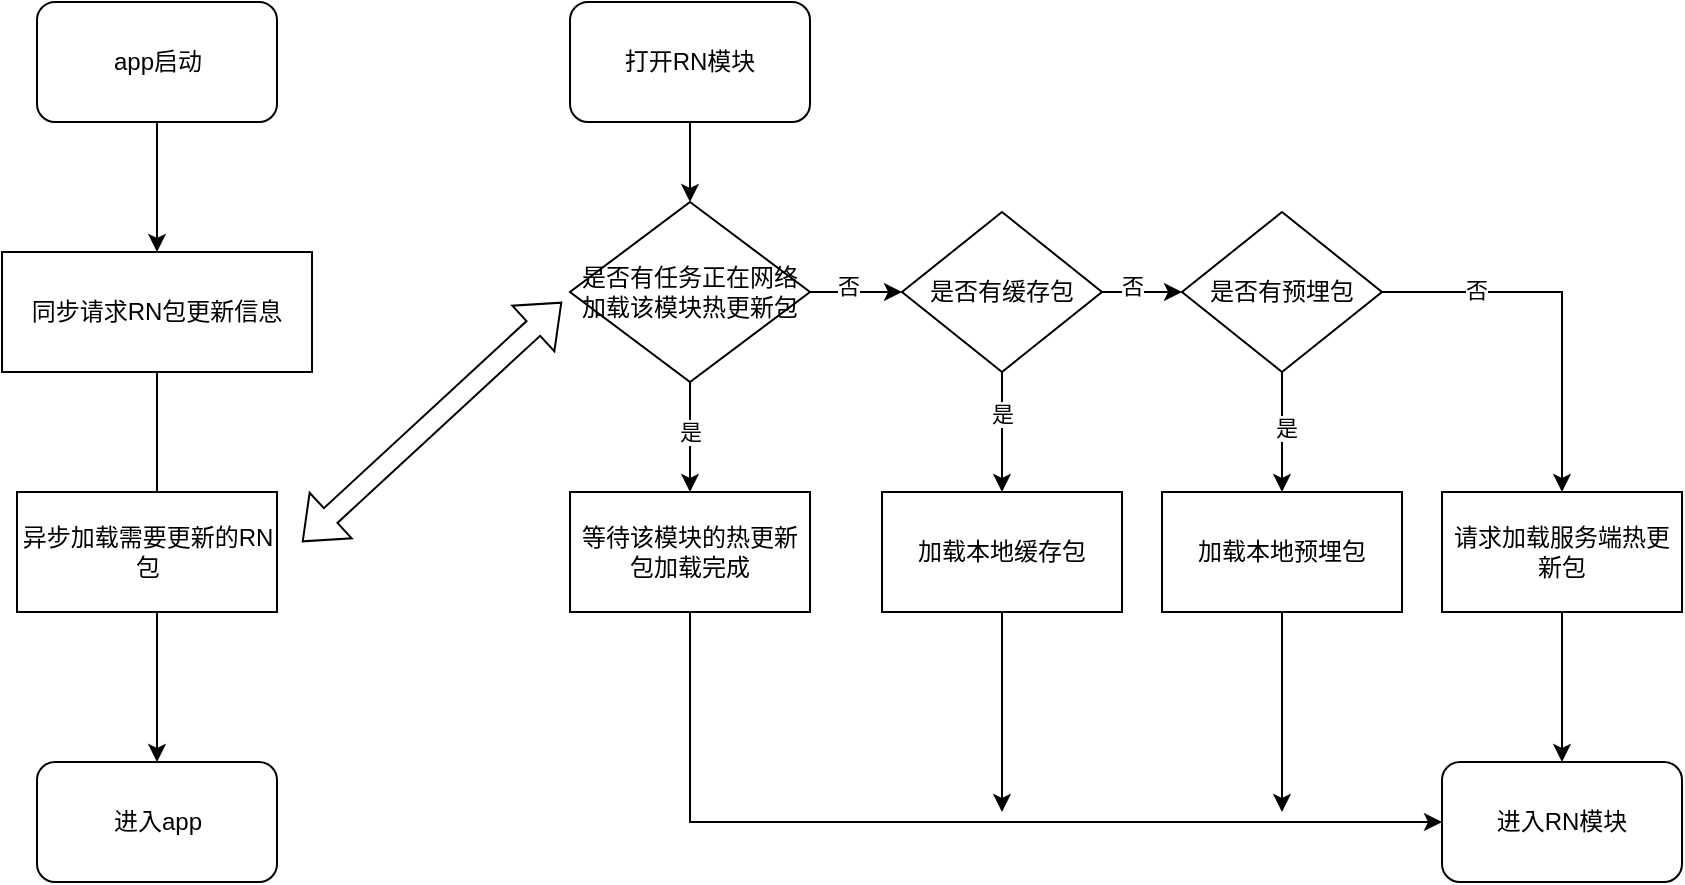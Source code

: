<mxfile version="21.6.8" type="github">
  <diagram name="第 1 页" id="Vy661sJiAOnthBhCv2N-">
    <mxGraphModel dx="1455" dy="566" grid="1" gridSize="10" guides="1" tooltips="1" connect="1" arrows="1" fold="1" page="1" pageScale="1" pageWidth="827" pageHeight="1169" math="0" shadow="0">
      <root>
        <mxCell id="0" />
        <mxCell id="1" parent="0" />
        <mxCell id="Jw7HBQucGOs5gaASZuuN-6" value="" style="edgeStyle=orthogonalEdgeStyle;rounded=0;orthogonalLoop=1;jettySize=auto;html=1;" parent="1" source="Jw7HBQucGOs5gaASZuuN-1" target="Jw7HBQucGOs5gaASZuuN-3" edge="1">
          <mxGeometry relative="1" as="geometry" />
        </mxCell>
        <mxCell id="Jw7HBQucGOs5gaASZuuN-1" value="app启动" style="rounded=1;whiteSpace=wrap;html=1;" parent="1" vertex="1">
          <mxGeometry x="117.5" y="70" width="120" height="60" as="geometry" />
        </mxCell>
        <mxCell id="Jw7HBQucGOs5gaASZuuN-9" style="edgeStyle=orthogonalEdgeStyle;rounded=0;orthogonalLoop=1;jettySize=auto;html=1;entryX=0.5;entryY=0;entryDx=0;entryDy=0;" parent="1" source="Jw7HBQucGOs5gaASZuuN-3" target="Jw7HBQucGOs5gaASZuuN-5" edge="1">
          <mxGeometry relative="1" as="geometry" />
        </mxCell>
        <mxCell id="Jw7HBQucGOs5gaASZuuN-3" value="同步请求RN包更新信息" style="rounded=0;whiteSpace=wrap;html=1;" parent="1" vertex="1">
          <mxGeometry x="100" y="195" width="155" height="60" as="geometry" />
        </mxCell>
        <mxCell id="Jw7HBQucGOs5gaASZuuN-4" value="异步加载需要更新的RN包" style="rounded=0;whiteSpace=wrap;html=1;" parent="1" vertex="1">
          <mxGeometry x="107.5" y="315" width="130" height="60" as="geometry" />
        </mxCell>
        <mxCell id="Jw7HBQucGOs5gaASZuuN-5" value="进入app" style="rounded=1;whiteSpace=wrap;html=1;" parent="1" vertex="1">
          <mxGeometry x="117.5" y="450" width="120" height="60" as="geometry" />
        </mxCell>
        <mxCell id="Jw7HBQucGOs5gaASZuuN-28" value="" style="edgeStyle=orthogonalEdgeStyle;rounded=0;orthogonalLoop=1;jettySize=auto;html=1;" parent="1" source="Jw7HBQucGOs5gaASZuuN-11" target="Jw7HBQucGOs5gaASZuuN-25" edge="1">
          <mxGeometry relative="1" as="geometry" />
        </mxCell>
        <mxCell id="Jw7HBQucGOs5gaASZuuN-11" value="打开RN模块" style="rounded=1;whiteSpace=wrap;html=1;" parent="1" vertex="1">
          <mxGeometry x="384" y="70" width="120" height="60" as="geometry" />
        </mxCell>
        <mxCell id="Jw7HBQucGOs5gaASZuuN-32" style="edgeStyle=orthogonalEdgeStyle;rounded=0;orthogonalLoop=1;jettySize=auto;html=1;entryX=0.5;entryY=0;entryDx=0;entryDy=0;" parent="1" source="Jw7HBQucGOs5gaASZuuN-25" target="Jw7HBQucGOs5gaASZuuN-29" edge="1">
          <mxGeometry relative="1" as="geometry" />
        </mxCell>
        <mxCell id="Jw7HBQucGOs5gaASZuuN-48" value="是" style="edgeLabel;html=1;align=center;verticalAlign=middle;resizable=0;points=[];" parent="Jw7HBQucGOs5gaASZuuN-32" vertex="1" connectable="0">
          <mxGeometry x="-0.109" relative="1" as="geometry">
            <mxPoint as="offset" />
          </mxGeometry>
        </mxCell>
        <mxCell id="Jw7HBQucGOs5gaASZuuN-35" value="" style="edgeStyle=orthogonalEdgeStyle;rounded=0;orthogonalLoop=1;jettySize=auto;html=1;" parent="1" source="Jw7HBQucGOs5gaASZuuN-25" target="Jw7HBQucGOs5gaASZuuN-33" edge="1">
          <mxGeometry relative="1" as="geometry" />
        </mxCell>
        <mxCell id="Jw7HBQucGOs5gaASZuuN-50" value="否" style="edgeLabel;html=1;align=center;verticalAlign=middle;resizable=0;points=[];" parent="Jw7HBQucGOs5gaASZuuN-35" vertex="1" connectable="0">
          <mxGeometry x="-0.185" y="3" relative="1" as="geometry">
            <mxPoint as="offset" />
          </mxGeometry>
        </mxCell>
        <mxCell id="Jw7HBQucGOs5gaASZuuN-25" value="是否有任务正在网络加载该模块热更新包" style="rhombus;whiteSpace=wrap;html=1;" parent="1" vertex="1">
          <mxGeometry x="384" y="170" width="120" height="90" as="geometry" />
        </mxCell>
        <mxCell id="Jw7HBQucGOs5gaASZuuN-60" style="edgeStyle=orthogonalEdgeStyle;rounded=0;orthogonalLoop=1;jettySize=auto;html=1;" parent="1" source="Jw7HBQucGOs5gaASZuuN-29" target="Jw7HBQucGOs5gaASZuuN-30" edge="1">
          <mxGeometry relative="1" as="geometry">
            <Array as="points">
              <mxPoint x="444" y="480" />
            </Array>
          </mxGeometry>
        </mxCell>
        <mxCell id="Jw7HBQucGOs5gaASZuuN-29" value="等待该模块的热更新包加载完成" style="rounded=0;whiteSpace=wrap;html=1;" parent="1" vertex="1">
          <mxGeometry x="384" y="315" width="120" height="60" as="geometry" />
        </mxCell>
        <mxCell id="Jw7HBQucGOs5gaASZuuN-30" value="进入RN模块" style="rounded=1;whiteSpace=wrap;html=1;" parent="1" vertex="1">
          <mxGeometry x="820" y="450" width="120" height="60" as="geometry" />
        </mxCell>
        <mxCell id="Jw7HBQucGOs5gaASZuuN-36" value="" style="edgeStyle=orthogonalEdgeStyle;rounded=0;orthogonalLoop=1;jettySize=auto;html=1;" parent="1" source="Jw7HBQucGOs5gaASZuuN-33" target="Jw7HBQucGOs5gaASZuuN-34" edge="1">
          <mxGeometry relative="1" as="geometry" />
        </mxCell>
        <mxCell id="Jw7HBQucGOs5gaASZuuN-51" value="否" style="edgeLabel;html=1;align=center;verticalAlign=middle;resizable=0;points=[];" parent="Jw7HBQucGOs5gaASZuuN-36" vertex="1" connectable="0">
          <mxGeometry x="-0.263" y="3" relative="1" as="geometry">
            <mxPoint as="offset" />
          </mxGeometry>
        </mxCell>
        <mxCell id="Jw7HBQucGOs5gaASZuuN-42" value="" style="edgeStyle=orthogonalEdgeStyle;rounded=0;orthogonalLoop=1;jettySize=auto;html=1;" parent="1" source="Jw7HBQucGOs5gaASZuuN-33" target="Jw7HBQucGOs5gaASZuuN-38" edge="1">
          <mxGeometry relative="1" as="geometry" />
        </mxCell>
        <mxCell id="Jw7HBQucGOs5gaASZuuN-54" value="是" style="edgeLabel;html=1;align=center;verticalAlign=middle;resizable=0;points=[];" parent="Jw7HBQucGOs5gaASZuuN-42" vertex="1" connectable="0">
          <mxGeometry x="-0.297" relative="1" as="geometry">
            <mxPoint as="offset" />
          </mxGeometry>
        </mxCell>
        <mxCell id="Jw7HBQucGOs5gaASZuuN-33" value="是否有缓存包" style="rhombus;whiteSpace=wrap;html=1;" parent="1" vertex="1">
          <mxGeometry x="550" y="175" width="100" height="80" as="geometry" />
        </mxCell>
        <mxCell id="Jw7HBQucGOs5gaASZuuN-41" style="edgeStyle=orthogonalEdgeStyle;rounded=0;orthogonalLoop=1;jettySize=auto;html=1;entryX=0.5;entryY=0;entryDx=0;entryDy=0;" parent="1" source="Jw7HBQucGOs5gaASZuuN-34" target="Jw7HBQucGOs5gaASZuuN-40" edge="1">
          <mxGeometry relative="1" as="geometry" />
        </mxCell>
        <mxCell id="Jw7HBQucGOs5gaASZuuN-52" value="否" style="edgeLabel;html=1;align=center;verticalAlign=middle;resizable=0;points=[];" parent="Jw7HBQucGOs5gaASZuuN-41" vertex="1" connectable="0">
          <mxGeometry x="-0.512" y="1" relative="1" as="geometry">
            <mxPoint as="offset" />
          </mxGeometry>
        </mxCell>
        <mxCell id="Jw7HBQucGOs5gaASZuuN-43" value="" style="edgeStyle=orthogonalEdgeStyle;rounded=0;orthogonalLoop=1;jettySize=auto;html=1;" parent="1" source="Jw7HBQucGOs5gaASZuuN-34" target="Jw7HBQucGOs5gaASZuuN-39" edge="1">
          <mxGeometry relative="1" as="geometry" />
        </mxCell>
        <mxCell id="Jw7HBQucGOs5gaASZuuN-53" value="是" style="edgeLabel;html=1;align=center;verticalAlign=middle;resizable=0;points=[];" parent="Jw7HBQucGOs5gaASZuuN-43" vertex="1" connectable="0">
          <mxGeometry x="-0.075" y="2" relative="1" as="geometry">
            <mxPoint as="offset" />
          </mxGeometry>
        </mxCell>
        <mxCell id="Jw7HBQucGOs5gaASZuuN-34" value="是否有预埋包" style="rhombus;whiteSpace=wrap;html=1;" parent="1" vertex="1">
          <mxGeometry x="690" y="175" width="100" height="80" as="geometry" />
        </mxCell>
        <mxCell id="Jw7HBQucGOs5gaASZuuN-47" style="edgeStyle=orthogonalEdgeStyle;rounded=0;orthogonalLoop=1;jettySize=auto;html=1;" parent="1" source="Jw7HBQucGOs5gaASZuuN-38" edge="1">
          <mxGeometry relative="1" as="geometry">
            <mxPoint x="600" y="475" as="targetPoint" />
          </mxGeometry>
        </mxCell>
        <mxCell id="Jw7HBQucGOs5gaASZuuN-38" value="加载本地缓存包" style="rounded=0;whiteSpace=wrap;html=1;" parent="1" vertex="1">
          <mxGeometry x="540" y="315" width="120" height="60" as="geometry" />
        </mxCell>
        <mxCell id="Jw7HBQucGOs5gaASZuuN-46" style="edgeStyle=orthogonalEdgeStyle;rounded=0;orthogonalLoop=1;jettySize=auto;html=1;" parent="1" source="Jw7HBQucGOs5gaASZuuN-39" edge="1">
          <mxGeometry relative="1" as="geometry">
            <mxPoint x="740" y="475" as="targetPoint" />
          </mxGeometry>
        </mxCell>
        <mxCell id="Jw7HBQucGOs5gaASZuuN-39" value="加载本地预埋包" style="rounded=0;whiteSpace=wrap;html=1;" parent="1" vertex="1">
          <mxGeometry x="680" y="315" width="120" height="60" as="geometry" />
        </mxCell>
        <mxCell id="Jw7HBQucGOs5gaASZuuN-59" value="" style="edgeStyle=orthogonalEdgeStyle;rounded=0;orthogonalLoop=1;jettySize=auto;html=1;" parent="1" source="Jw7HBQucGOs5gaASZuuN-40" target="Jw7HBQucGOs5gaASZuuN-30" edge="1">
          <mxGeometry relative="1" as="geometry" />
        </mxCell>
        <mxCell id="Jw7HBQucGOs5gaASZuuN-40" value="请求加载服务端热更新包" style="rounded=0;whiteSpace=wrap;html=1;" parent="1" vertex="1">
          <mxGeometry x="820" y="315" width="120" height="60" as="geometry" />
        </mxCell>
        <mxCell id="Jw7HBQucGOs5gaASZuuN-57" value="" style="shape=flexArrow;endArrow=classic;startArrow=classic;html=1;rounded=0;" parent="1" edge="1">
          <mxGeometry width="100" height="100" relative="1" as="geometry">
            <mxPoint x="250" y="340" as="sourcePoint" />
            <mxPoint x="380" y="220" as="targetPoint" />
          </mxGeometry>
        </mxCell>
      </root>
    </mxGraphModel>
  </diagram>
</mxfile>
